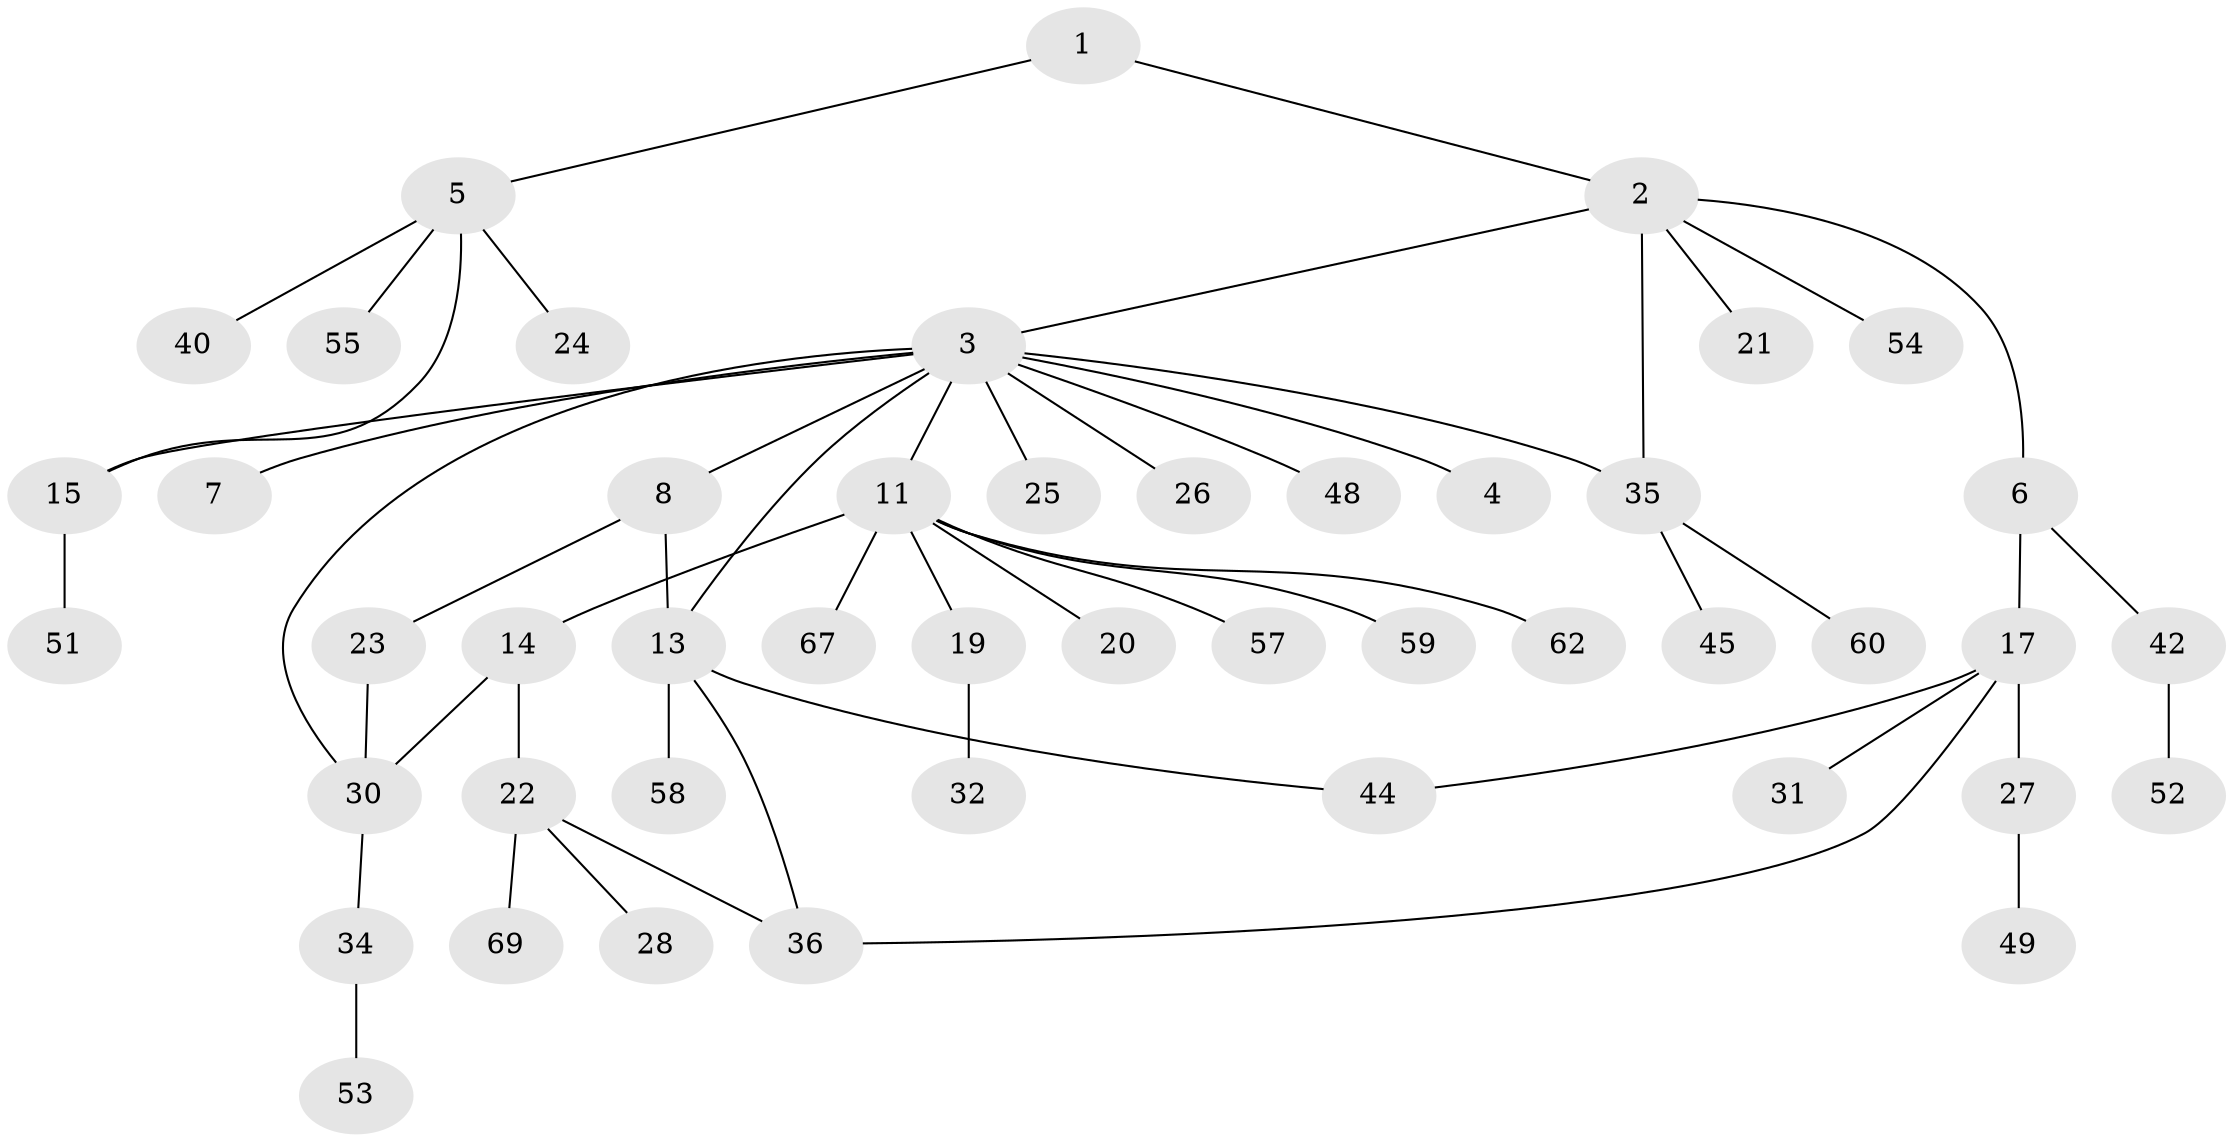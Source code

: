 // original degree distribution, {3: 0.18840579710144928, 8: 0.014492753623188406, 11: 0.014492753623188406, 1: 0.5362318840579711, 4: 0.057971014492753624, 10: 0.014492753623188406, 5: 0.043478260869565216, 6: 0.014492753623188406, 2: 0.11594202898550725}
// Generated by graph-tools (version 1.1) at 2025/41/03/06/25 10:41:47]
// undirected, 47 vertices, 54 edges
graph export_dot {
graph [start="1"]
  node [color=gray90,style=filled];
  1 [super="+9"];
  2 [super="+10"];
  3 [super="+16"];
  4;
  5 [super="+33"];
  6;
  7;
  8 [super="+12"];
  11 [super="+39"];
  13 [super="+18"];
  14;
  15 [super="+56"];
  17 [super="+61"];
  19;
  20 [super="+38"];
  21;
  22 [super="+47"];
  23 [super="+43"];
  24 [super="+29"];
  25;
  26 [super="+50"];
  27 [super="+64"];
  28;
  30 [super="+65"];
  31;
  32;
  34 [super="+37"];
  35 [super="+41"];
  36;
  40;
  42 [super="+63"];
  44 [super="+46"];
  45;
  48;
  49;
  51;
  52;
  53;
  54;
  55;
  57;
  58 [super="+68"];
  59;
  60;
  62 [super="+66"];
  67;
  69;
  1 -- 2;
  1 -- 5;
  2 -- 3;
  2 -- 6;
  2 -- 21;
  2 -- 35 [weight=2];
  2 -- 54;
  3 -- 4;
  3 -- 7;
  3 -- 8;
  3 -- 11;
  3 -- 25;
  3 -- 26;
  3 -- 30;
  3 -- 48;
  3 -- 13;
  3 -- 15;
  3 -- 35;
  5 -- 15;
  5 -- 24;
  5 -- 40;
  5 -- 55;
  6 -- 17;
  6 -- 42;
  8 -- 13;
  8 -- 23;
  11 -- 14;
  11 -- 19;
  11 -- 20;
  11 -- 57;
  11 -- 59;
  11 -- 62;
  11 -- 67;
  13 -- 44;
  13 -- 58 [weight=2];
  13 -- 36;
  14 -- 22;
  14 -- 30;
  15 -- 51;
  17 -- 27;
  17 -- 31;
  17 -- 36;
  17 -- 44;
  19 -- 32;
  22 -- 28;
  22 -- 36;
  22 -- 69;
  23 -- 30;
  27 -- 49;
  30 -- 34;
  34 -- 53;
  35 -- 60;
  35 -- 45;
  42 -- 52;
}
